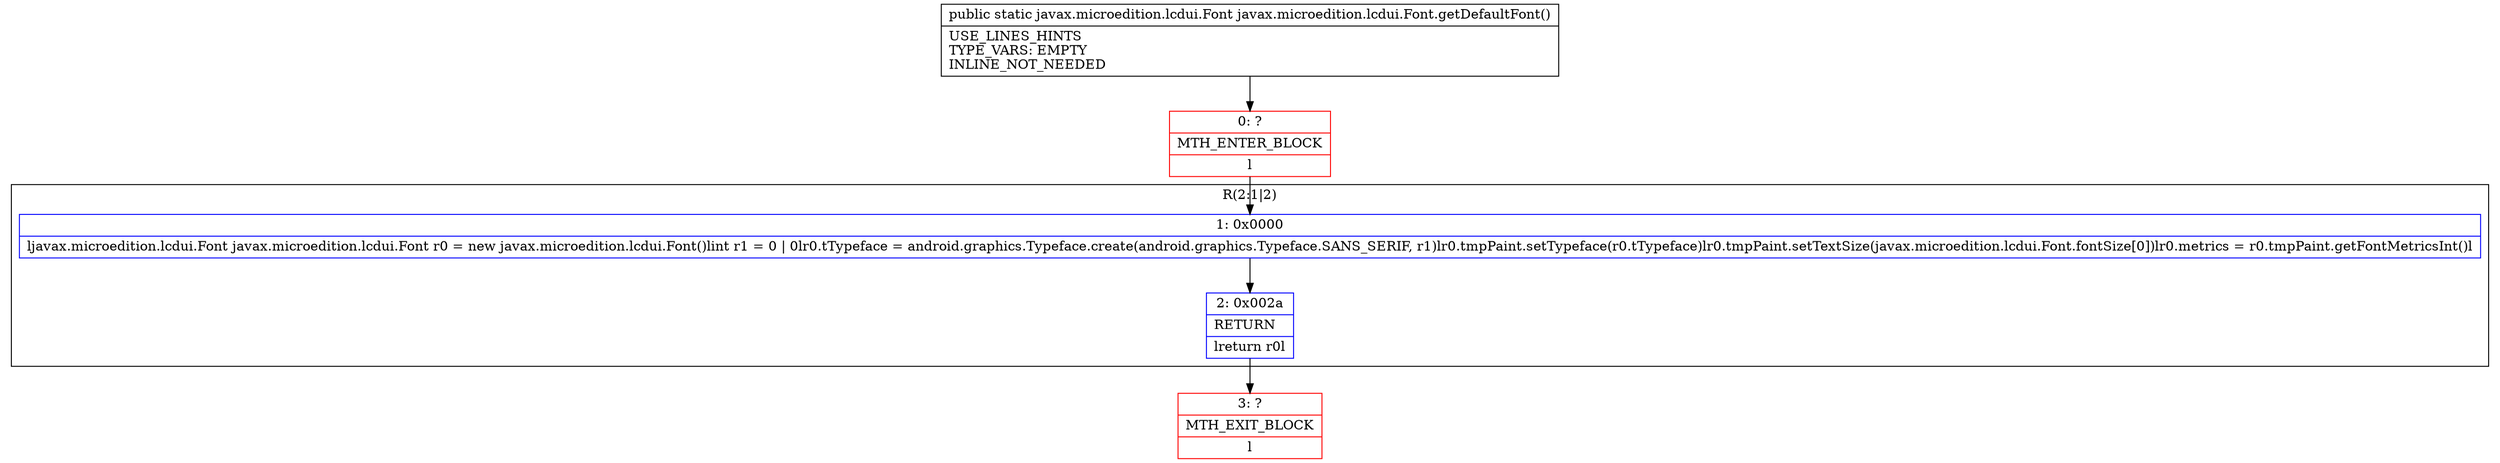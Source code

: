 digraph "CFG forjavax.microedition.lcdui.Font.getDefaultFont()Ljavax\/microedition\/lcdui\/Font;" {
subgraph cluster_Region_2040735565 {
label = "R(2:1|2)";
node [shape=record,color=blue];
Node_1 [shape=record,label="{1\:\ 0x0000|ljavax.microedition.lcdui.Font javax.microedition.lcdui.Font r0 = new javax.microedition.lcdui.Font()lint r1 = 0 \| 0lr0.tTypeface = android.graphics.Typeface.create(android.graphics.Typeface.SANS_SERIF, r1)lr0.tmpPaint.setTypeface(r0.tTypeface)lr0.tmpPaint.setTextSize(javax.microedition.lcdui.Font.fontSize[0])lr0.metrics = r0.tmpPaint.getFontMetricsInt()l}"];
Node_2 [shape=record,label="{2\:\ 0x002a|RETURN\l|lreturn r0l}"];
}
Node_0 [shape=record,color=red,label="{0\:\ ?|MTH_ENTER_BLOCK\l|l}"];
Node_3 [shape=record,color=red,label="{3\:\ ?|MTH_EXIT_BLOCK\l|l}"];
MethodNode[shape=record,label="{public static javax.microedition.lcdui.Font javax.microedition.lcdui.Font.getDefaultFont()  | USE_LINES_HINTS\lTYPE_VARS: EMPTY\lINLINE_NOT_NEEDED\l}"];
MethodNode -> Node_0;
Node_1 -> Node_2;
Node_2 -> Node_3;
Node_0 -> Node_1;
}

